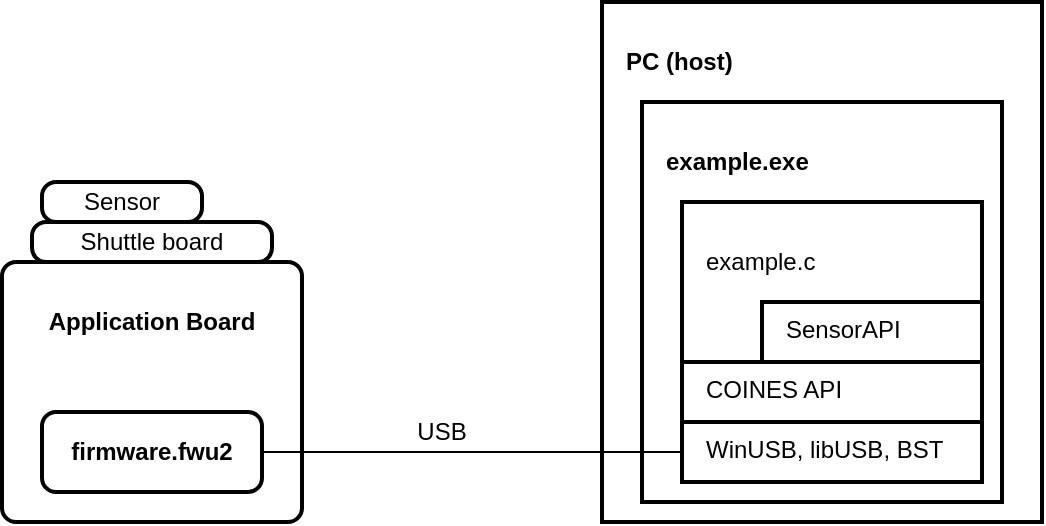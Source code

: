 <mxfile>
    <diagram id="8VCpss-FVILqFPgny7ja" name="Page-1">
        <mxGraphModel dx="992" dy="369" grid="1" gridSize="10" guides="1" tooltips="1" connect="1" arrows="1" fold="1" page="1" pageScale="1" pageWidth="827" pageHeight="1169" math="0" shadow="0">
            <root>
                <mxCell id="0"/>
                <mxCell id="1" parent="0"/>
                <mxCell id="g5dJ3lTWeKkPB1iucdt4-3" value="&lt;h4&gt;Application Board&lt;/h4&gt;" style="rounded=1;whiteSpace=wrap;html=1;absoluteArcSize=1;arcSize=14;strokeWidth=2;horizontal=1;verticalAlign=top;" parent="1" vertex="1">
                    <mxGeometry x="130" y="310" width="150" height="130" as="geometry"/>
                </mxCell>
                <mxCell id="g5dJ3lTWeKkPB1iucdt4-4" value="&lt;b&gt;firmware.fwu2&lt;/b&gt;" style="rounded=1;whiteSpace=wrap;html=1;absoluteArcSize=1;arcSize=14;strokeWidth=2;" parent="1" vertex="1">
                    <mxGeometry x="150" y="385" width="110" height="40" as="geometry"/>
                </mxCell>
                <mxCell id="g5dJ3lTWeKkPB1iucdt4-5" value="Shuttle board" style="rounded=1;whiteSpace=wrap;html=1;absoluteArcSize=1;arcSize=14;strokeWidth=2;" parent="1" vertex="1">
                    <mxGeometry x="145" y="290" width="120" height="20" as="geometry"/>
                </mxCell>
                <mxCell id="g5dJ3lTWeKkPB1iucdt4-6" value="Sensor" style="rounded=1;whiteSpace=wrap;html=1;absoluteArcSize=1;arcSize=14;strokeWidth=2;" parent="1" vertex="1">
                    <mxGeometry x="150" y="270" width="80" height="20" as="geometry"/>
                </mxCell>
                <mxCell id="g5dJ3lTWeKkPB1iucdt4-7" value="&lt;h4&gt;PC (host)&lt;/h4&gt;" style="rounded=0;whiteSpace=wrap;html=1;absoluteArcSize=1;arcSize=14;strokeWidth=2;shadow=0;glass=0;verticalAlign=top;align=left;spacingLeft=10;" parent="1" vertex="1">
                    <mxGeometry x="430" y="180" width="220" height="260" as="geometry"/>
                </mxCell>
                <mxCell id="g5dJ3lTWeKkPB1iucdt4-8" value="&lt;h4&gt;example.exe&lt;/h4&gt;" style="rounded=0;whiteSpace=wrap;html=1;absoluteArcSize=1;arcSize=14;strokeWidth=2;shadow=0;glass=0;verticalAlign=top;align=left;spacingLeft=10;" parent="1" vertex="1">
                    <mxGeometry x="450" y="230" width="180" height="200" as="geometry"/>
                </mxCell>
                <mxCell id="g5dJ3lTWeKkPB1iucdt4-9" value="&lt;h4&gt;&lt;span style=&quot;font-weight: normal;&quot;&gt;example.c&lt;/span&gt;&lt;/h4&gt;" style="rounded=0;whiteSpace=wrap;html=1;absoluteArcSize=1;arcSize=14;strokeWidth=2;shadow=0;glass=0;verticalAlign=top;align=left;spacingLeft=10;fontStyle=1" parent="1" vertex="1">
                    <mxGeometry x="470" y="280" width="150" height="140" as="geometry"/>
                </mxCell>
                <mxCell id="g5dJ3lTWeKkPB1iucdt4-10" value="SensorAPI" style="rounded=0;whiteSpace=wrap;html=1;absoluteArcSize=1;arcSize=14;strokeWidth=2;shadow=0;glass=0;verticalAlign=top;align=left;spacingLeft=10;spacing=2;spacingTop=0;" parent="1" vertex="1">
                    <mxGeometry x="510" y="330" width="110" height="40" as="geometry"/>
                </mxCell>
                <mxCell id="g5dJ3lTWeKkPB1iucdt4-11" value="COINES API" style="rounded=0;whiteSpace=wrap;html=1;absoluteArcSize=1;arcSize=14;strokeWidth=2;shadow=0;glass=0;verticalAlign=top;align=left;spacingLeft=10;spacing=2;spacingTop=0;" parent="1" vertex="1">
                    <mxGeometry x="470" y="360" width="150" height="30" as="geometry"/>
                </mxCell>
                <mxCell id="g5dJ3lTWeKkPB1iucdt4-12" value="WinUSB, libUSB, BST" style="rounded=0;whiteSpace=wrap;html=1;absoluteArcSize=1;arcSize=14;strokeWidth=2;shadow=0;glass=0;verticalAlign=top;align=left;spacingLeft=10;spacing=2;spacingTop=0;" parent="1" vertex="1">
                    <mxGeometry x="470" y="390" width="150" height="30" as="geometry"/>
                </mxCell>
                <mxCell id="2" value="" style="endArrow=none;html=1;exitX=1;exitY=0.5;exitDx=0;exitDy=0;entryX=0;entryY=0.5;entryDx=0;entryDy=0;" edge="1" parent="1" source="g5dJ3lTWeKkPB1iucdt4-4" target="g5dJ3lTWeKkPB1iucdt4-12">
                    <mxGeometry width="50" height="50" relative="1" as="geometry">
                        <mxPoint x="390" y="420" as="sourcePoint"/>
                        <mxPoint x="440" y="370" as="targetPoint"/>
                    </mxGeometry>
                </mxCell>
                <mxCell id="3" value="USB" style="text;html=1;strokeColor=none;fillColor=none;align=center;verticalAlign=middle;whiteSpace=wrap;rounded=0;" vertex="1" parent="1">
                    <mxGeometry x="320" y="380" width="60" height="30" as="geometry"/>
                </mxCell>
            </root>
        </mxGraphModel>
    </diagram>
</mxfile>